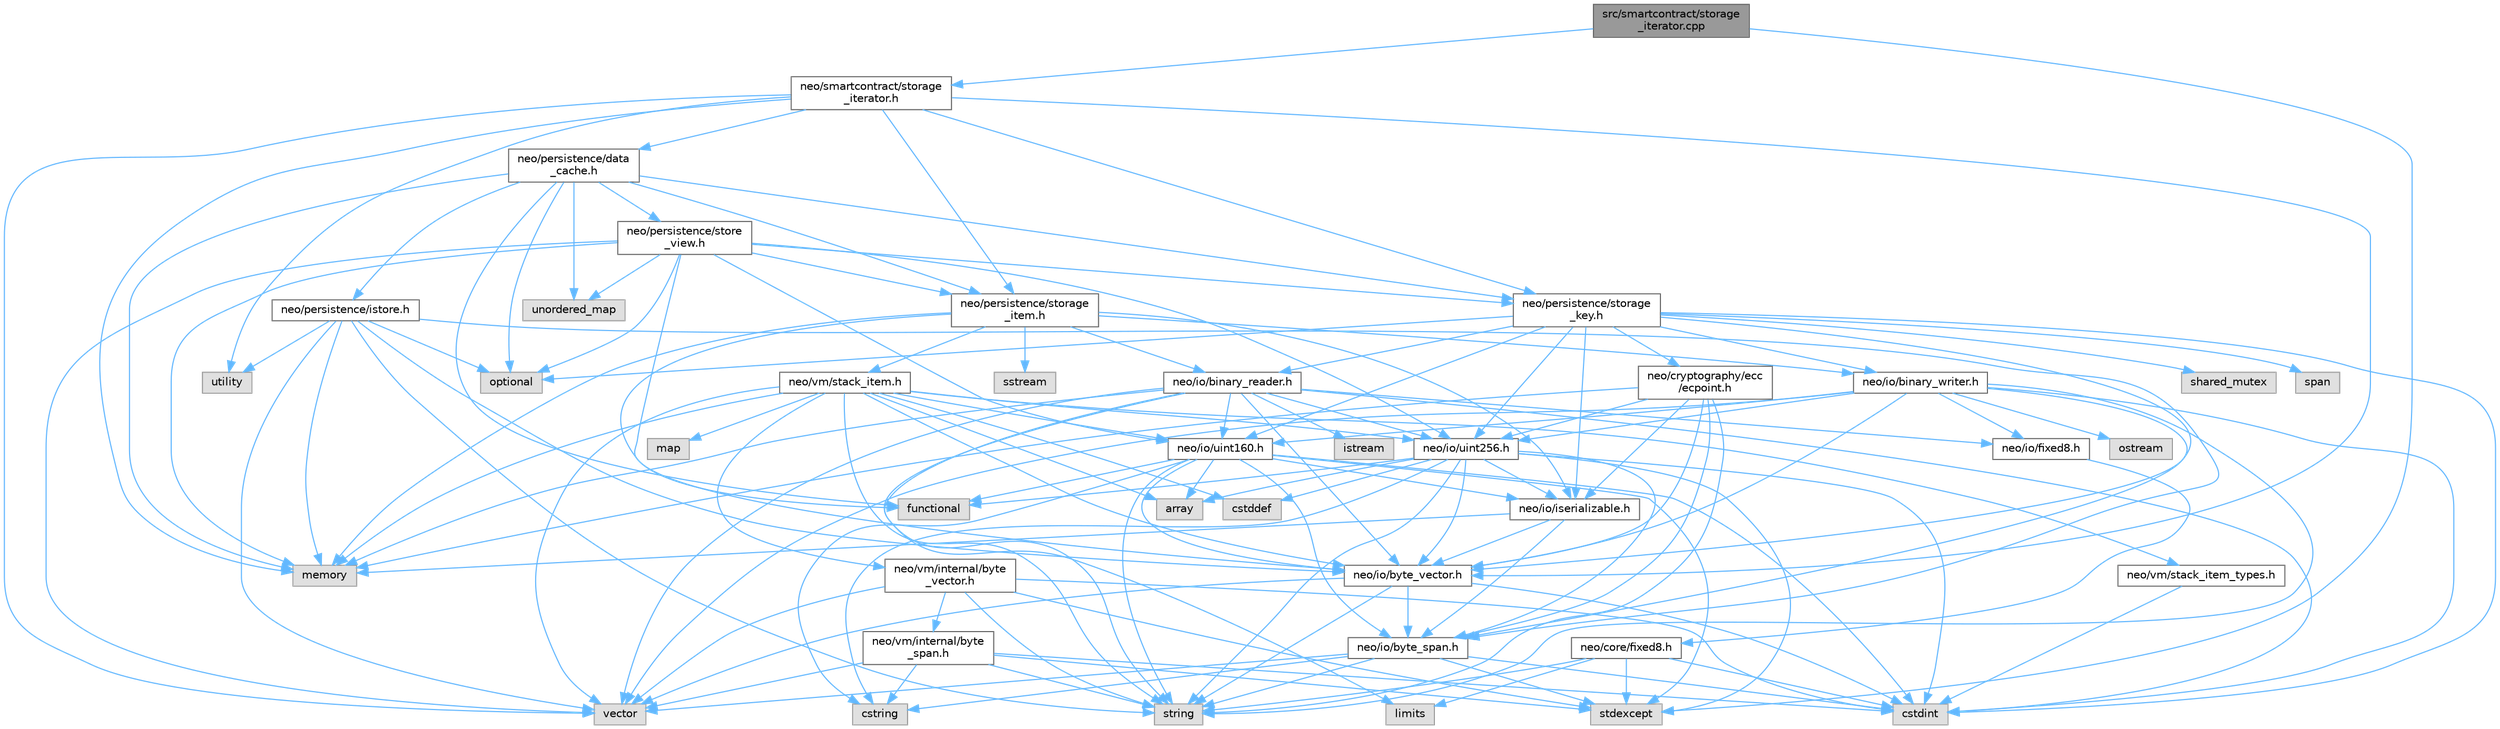 digraph "src/smartcontract/storage_iterator.cpp"
{
 // LATEX_PDF_SIZE
  bgcolor="transparent";
  edge [fontname=Helvetica,fontsize=10,labelfontname=Helvetica,labelfontsize=10];
  node [fontname=Helvetica,fontsize=10,shape=box,height=0.2,width=0.4];
  Node1 [id="Node000001",label="src/smartcontract/storage\l_iterator.cpp",height=0.2,width=0.4,color="gray40", fillcolor="grey60", style="filled", fontcolor="black",tooltip=" "];
  Node1 -> Node2 [id="edge1_Node000001_Node000002",color="steelblue1",style="solid",tooltip=" "];
  Node2 [id="Node000002",label="neo/smartcontract/storage\l_iterator.h",height=0.2,width=0.4,color="grey40", fillcolor="white", style="filled",URL="$storage__iterator_8h.html",tooltip=" "];
  Node2 -> Node3 [id="edge2_Node000002_Node000003",color="steelblue1",style="solid",tooltip=" "];
  Node3 [id="Node000003",label="neo/io/byte_vector.h",height=0.2,width=0.4,color="grey40", fillcolor="white", style="filled",URL="$io_2byte__vector_8h.html",tooltip=" "];
  Node3 -> Node4 [id="edge3_Node000003_Node000004",color="steelblue1",style="solid",tooltip=" "];
  Node4 [id="Node000004",label="neo/io/byte_span.h",height=0.2,width=0.4,color="grey40", fillcolor="white", style="filled",URL="$io_2byte__span_8h.html",tooltip=" "];
  Node4 -> Node5 [id="edge4_Node000004_Node000005",color="steelblue1",style="solid",tooltip=" "];
  Node5 [id="Node000005",label="cstdint",height=0.2,width=0.4,color="grey60", fillcolor="#E0E0E0", style="filled",tooltip=" "];
  Node4 -> Node6 [id="edge5_Node000004_Node000006",color="steelblue1",style="solid",tooltip=" "];
  Node6 [id="Node000006",label="cstring",height=0.2,width=0.4,color="grey60", fillcolor="#E0E0E0", style="filled",tooltip=" "];
  Node4 -> Node7 [id="edge6_Node000004_Node000007",color="steelblue1",style="solid",tooltip=" "];
  Node7 [id="Node000007",label="stdexcept",height=0.2,width=0.4,color="grey60", fillcolor="#E0E0E0", style="filled",tooltip=" "];
  Node4 -> Node8 [id="edge7_Node000004_Node000008",color="steelblue1",style="solid",tooltip=" "];
  Node8 [id="Node000008",label="string",height=0.2,width=0.4,color="grey60", fillcolor="#E0E0E0", style="filled",tooltip=" "];
  Node4 -> Node9 [id="edge8_Node000004_Node000009",color="steelblue1",style="solid",tooltip=" "];
  Node9 [id="Node000009",label="vector",height=0.2,width=0.4,color="grey60", fillcolor="#E0E0E0", style="filled",tooltip=" "];
  Node3 -> Node5 [id="edge9_Node000003_Node000005",color="steelblue1",style="solid",tooltip=" "];
  Node3 -> Node8 [id="edge10_Node000003_Node000008",color="steelblue1",style="solid",tooltip=" "];
  Node3 -> Node9 [id="edge11_Node000003_Node000009",color="steelblue1",style="solid",tooltip=" "];
  Node2 -> Node10 [id="edge12_Node000002_Node000010",color="steelblue1",style="solid",tooltip=" "];
  Node10 [id="Node000010",label="neo/persistence/data\l_cache.h",height=0.2,width=0.4,color="grey40", fillcolor="white", style="filled",URL="$data__cache_8h.html",tooltip=" "];
  Node10 -> Node11 [id="edge13_Node000010_Node000011",color="steelblue1",style="solid",tooltip=" "];
  Node11 [id="Node000011",label="neo/persistence/istore.h",height=0.2,width=0.4,color="grey40", fillcolor="white", style="filled",URL="$istore_8h.html",tooltip=" "];
  Node11 -> Node4 [id="edge14_Node000011_Node000004",color="steelblue1",style="solid",tooltip=" "];
  Node11 -> Node3 [id="edge15_Node000011_Node000003",color="steelblue1",style="solid",tooltip=" "];
  Node11 -> Node12 [id="edge16_Node000011_Node000012",color="steelblue1",style="solid",tooltip=" "];
  Node12 [id="Node000012",label="memory",height=0.2,width=0.4,color="grey60", fillcolor="#E0E0E0", style="filled",tooltip=" "];
  Node11 -> Node13 [id="edge17_Node000011_Node000013",color="steelblue1",style="solid",tooltip=" "];
  Node13 [id="Node000013",label="optional",height=0.2,width=0.4,color="grey60", fillcolor="#E0E0E0", style="filled",tooltip=" "];
  Node11 -> Node8 [id="edge18_Node000011_Node000008",color="steelblue1",style="solid",tooltip=" "];
  Node11 -> Node14 [id="edge19_Node000011_Node000014",color="steelblue1",style="solid",tooltip=" "];
  Node14 [id="Node000014",label="utility",height=0.2,width=0.4,color="grey60", fillcolor="#E0E0E0", style="filled",tooltip=" "];
  Node11 -> Node9 [id="edge20_Node000011_Node000009",color="steelblue1",style="solid",tooltip=" "];
  Node10 -> Node15 [id="edge21_Node000010_Node000015",color="steelblue1",style="solid",tooltip=" "];
  Node15 [id="Node000015",label="neo/persistence/storage\l_item.h",height=0.2,width=0.4,color="grey40", fillcolor="white", style="filled",URL="$persistence_2storage__item_8h.html",tooltip=" "];
  Node15 -> Node16 [id="edge22_Node000015_Node000016",color="steelblue1",style="solid",tooltip=" "];
  Node16 [id="Node000016",label="neo/io/binary_reader.h",height=0.2,width=0.4,color="grey40", fillcolor="white", style="filled",URL="$binary__reader_8h.html",tooltip=" "];
  Node16 -> Node3 [id="edge23_Node000016_Node000003",color="steelblue1",style="solid",tooltip=" "];
  Node16 -> Node17 [id="edge24_Node000016_Node000017",color="steelblue1",style="solid",tooltip=" "];
  Node17 [id="Node000017",label="neo/io/fixed8.h",height=0.2,width=0.4,color="grey40", fillcolor="white", style="filled",URL="$io_2fixed8_8h.html",tooltip=" "];
  Node17 -> Node18 [id="edge25_Node000017_Node000018",color="steelblue1",style="solid",tooltip=" "];
  Node18 [id="Node000018",label="neo/core/fixed8.h",height=0.2,width=0.4,color="grey40", fillcolor="white", style="filled",URL="$core_2fixed8_8h.html",tooltip=" "];
  Node18 -> Node5 [id="edge26_Node000018_Node000005",color="steelblue1",style="solid",tooltip=" "];
  Node18 -> Node19 [id="edge27_Node000018_Node000019",color="steelblue1",style="solid",tooltip=" "];
  Node19 [id="Node000019",label="limits",height=0.2,width=0.4,color="grey60", fillcolor="#E0E0E0", style="filled",tooltip=" "];
  Node18 -> Node7 [id="edge28_Node000018_Node000007",color="steelblue1",style="solid",tooltip=" "];
  Node18 -> Node8 [id="edge29_Node000018_Node000008",color="steelblue1",style="solid",tooltip=" "];
  Node16 -> Node20 [id="edge30_Node000016_Node000020",color="steelblue1",style="solid",tooltip=" "];
  Node20 [id="Node000020",label="neo/io/uint160.h",height=0.2,width=0.4,color="grey40", fillcolor="white", style="filled",URL="$uint160_8h.html",tooltip=" "];
  Node20 -> Node4 [id="edge31_Node000020_Node000004",color="steelblue1",style="solid",tooltip=" "];
  Node20 -> Node3 [id="edge32_Node000020_Node000003",color="steelblue1",style="solid",tooltip=" "];
  Node20 -> Node21 [id="edge33_Node000020_Node000021",color="steelblue1",style="solid",tooltip=" "];
  Node21 [id="Node000021",label="neo/io/iserializable.h",height=0.2,width=0.4,color="grey40", fillcolor="white", style="filled",URL="$iserializable_8h.html",tooltip=" "];
  Node21 -> Node4 [id="edge34_Node000021_Node000004",color="steelblue1",style="solid",tooltip=" "];
  Node21 -> Node3 [id="edge35_Node000021_Node000003",color="steelblue1",style="solid",tooltip=" "];
  Node21 -> Node12 [id="edge36_Node000021_Node000012",color="steelblue1",style="solid",tooltip=" "];
  Node20 -> Node22 [id="edge37_Node000020_Node000022",color="steelblue1",style="solid",tooltip=" "];
  Node22 [id="Node000022",label="array",height=0.2,width=0.4,color="grey60", fillcolor="#E0E0E0", style="filled",tooltip=" "];
  Node20 -> Node5 [id="edge38_Node000020_Node000005",color="steelblue1",style="solid",tooltip=" "];
  Node20 -> Node6 [id="edge39_Node000020_Node000006",color="steelblue1",style="solid",tooltip=" "];
  Node20 -> Node23 [id="edge40_Node000020_Node000023",color="steelblue1",style="solid",tooltip=" "];
  Node23 [id="Node000023",label="functional",height=0.2,width=0.4,color="grey60", fillcolor="#E0E0E0", style="filled",tooltip=" "];
  Node20 -> Node7 [id="edge41_Node000020_Node000007",color="steelblue1",style="solid",tooltip=" "];
  Node20 -> Node8 [id="edge42_Node000020_Node000008",color="steelblue1",style="solid",tooltip=" "];
  Node16 -> Node24 [id="edge43_Node000016_Node000024",color="steelblue1",style="solid",tooltip=" "];
  Node24 [id="Node000024",label="neo/io/uint256.h",height=0.2,width=0.4,color="grey40", fillcolor="white", style="filled",URL="$uint256_8h.html",tooltip=" "];
  Node24 -> Node4 [id="edge44_Node000024_Node000004",color="steelblue1",style="solid",tooltip=" "];
  Node24 -> Node3 [id="edge45_Node000024_Node000003",color="steelblue1",style="solid",tooltip=" "];
  Node24 -> Node21 [id="edge46_Node000024_Node000021",color="steelblue1",style="solid",tooltip=" "];
  Node24 -> Node22 [id="edge47_Node000024_Node000022",color="steelblue1",style="solid",tooltip=" "];
  Node24 -> Node25 [id="edge48_Node000024_Node000025",color="steelblue1",style="solid",tooltip=" "];
  Node25 [id="Node000025",label="cstddef",height=0.2,width=0.4,color="grey60", fillcolor="#E0E0E0", style="filled",tooltip=" "];
  Node24 -> Node5 [id="edge49_Node000024_Node000005",color="steelblue1",style="solid",tooltip=" "];
  Node24 -> Node6 [id="edge50_Node000024_Node000006",color="steelblue1",style="solid",tooltip=" "];
  Node24 -> Node23 [id="edge51_Node000024_Node000023",color="steelblue1",style="solid",tooltip=" "];
  Node24 -> Node7 [id="edge52_Node000024_Node000007",color="steelblue1",style="solid",tooltip=" "];
  Node24 -> Node8 [id="edge53_Node000024_Node000008",color="steelblue1",style="solid",tooltip=" "];
  Node16 -> Node5 [id="edge54_Node000016_Node000005",color="steelblue1",style="solid",tooltip=" "];
  Node16 -> Node26 [id="edge55_Node000016_Node000026",color="steelblue1",style="solid",tooltip=" "];
  Node26 [id="Node000026",label="istream",height=0.2,width=0.4,color="grey60", fillcolor="#E0E0E0", style="filled",tooltip=" "];
  Node16 -> Node19 [id="edge56_Node000016_Node000019",color="steelblue1",style="solid",tooltip=" "];
  Node16 -> Node12 [id="edge57_Node000016_Node000012",color="steelblue1",style="solid",tooltip=" "];
  Node16 -> Node8 [id="edge58_Node000016_Node000008",color="steelblue1",style="solid",tooltip=" "];
  Node16 -> Node9 [id="edge59_Node000016_Node000009",color="steelblue1",style="solid",tooltip=" "];
  Node15 -> Node27 [id="edge60_Node000015_Node000027",color="steelblue1",style="solid",tooltip=" "];
  Node27 [id="Node000027",label="neo/io/binary_writer.h",height=0.2,width=0.4,color="grey40", fillcolor="white", style="filled",URL="$binary__writer_8h.html",tooltip=" "];
  Node27 -> Node4 [id="edge61_Node000027_Node000004",color="steelblue1",style="solid",tooltip=" "];
  Node27 -> Node3 [id="edge62_Node000027_Node000003",color="steelblue1",style="solid",tooltip=" "];
  Node27 -> Node17 [id="edge63_Node000027_Node000017",color="steelblue1",style="solid",tooltip=" "];
  Node27 -> Node20 [id="edge64_Node000027_Node000020",color="steelblue1",style="solid",tooltip=" "];
  Node27 -> Node24 [id="edge65_Node000027_Node000024",color="steelblue1",style="solid",tooltip=" "];
  Node27 -> Node5 [id="edge66_Node000027_Node000005",color="steelblue1",style="solid",tooltip=" "];
  Node27 -> Node28 [id="edge67_Node000027_Node000028",color="steelblue1",style="solid",tooltip=" "];
  Node28 [id="Node000028",label="ostream",height=0.2,width=0.4,color="grey60", fillcolor="#E0E0E0", style="filled",tooltip=" "];
  Node27 -> Node8 [id="edge68_Node000027_Node000008",color="steelblue1",style="solid",tooltip=" "];
  Node27 -> Node9 [id="edge69_Node000027_Node000009",color="steelblue1",style="solid",tooltip=" "];
  Node15 -> Node3 [id="edge70_Node000015_Node000003",color="steelblue1",style="solid",tooltip=" "];
  Node15 -> Node21 [id="edge71_Node000015_Node000021",color="steelblue1",style="solid",tooltip=" "];
  Node15 -> Node29 [id="edge72_Node000015_Node000029",color="steelblue1",style="solid",tooltip=" "];
  Node29 [id="Node000029",label="neo/vm/stack_item.h",height=0.2,width=0.4,color="grey40", fillcolor="white", style="filled",URL="$stack__item_8h.html",tooltip=" "];
  Node29 -> Node3 [id="edge73_Node000029_Node000003",color="steelblue1",style="solid",tooltip=" "];
  Node29 -> Node20 [id="edge74_Node000029_Node000020",color="steelblue1",style="solid",tooltip=" "];
  Node29 -> Node24 [id="edge75_Node000029_Node000024",color="steelblue1",style="solid",tooltip=" "];
  Node29 -> Node30 [id="edge76_Node000029_Node000030",color="steelblue1",style="solid",tooltip=" "];
  Node30 [id="Node000030",label="neo/vm/internal/byte\l_vector.h",height=0.2,width=0.4,color="grey40", fillcolor="white", style="filled",URL="$vm_2internal_2byte__vector_8h.html",tooltip=" "];
  Node30 -> Node31 [id="edge77_Node000030_Node000031",color="steelblue1",style="solid",tooltip=" "];
  Node31 [id="Node000031",label="neo/vm/internal/byte\l_span.h",height=0.2,width=0.4,color="grey40", fillcolor="white", style="filled",URL="$vm_2internal_2byte__span_8h.html",tooltip=" "];
  Node31 -> Node5 [id="edge78_Node000031_Node000005",color="steelblue1",style="solid",tooltip=" "];
  Node31 -> Node6 [id="edge79_Node000031_Node000006",color="steelblue1",style="solid",tooltip=" "];
  Node31 -> Node7 [id="edge80_Node000031_Node000007",color="steelblue1",style="solid",tooltip=" "];
  Node31 -> Node8 [id="edge81_Node000031_Node000008",color="steelblue1",style="solid",tooltip=" "];
  Node31 -> Node9 [id="edge82_Node000031_Node000009",color="steelblue1",style="solid",tooltip=" "];
  Node30 -> Node5 [id="edge83_Node000030_Node000005",color="steelblue1",style="solid",tooltip=" "];
  Node30 -> Node7 [id="edge84_Node000030_Node000007",color="steelblue1",style="solid",tooltip=" "];
  Node30 -> Node8 [id="edge85_Node000030_Node000008",color="steelblue1",style="solid",tooltip=" "];
  Node30 -> Node9 [id="edge86_Node000030_Node000009",color="steelblue1",style="solid",tooltip=" "];
  Node29 -> Node32 [id="edge87_Node000029_Node000032",color="steelblue1",style="solid",tooltip=" "];
  Node32 [id="Node000032",label="neo/vm/stack_item_types.h",height=0.2,width=0.4,color="grey40", fillcolor="white", style="filled",URL="$stack__item__types_8h.html",tooltip=" "];
  Node32 -> Node5 [id="edge88_Node000032_Node000005",color="steelblue1",style="solid",tooltip=" "];
  Node29 -> Node22 [id="edge89_Node000029_Node000022",color="steelblue1",style="solid",tooltip=" "];
  Node29 -> Node25 [id="edge90_Node000029_Node000025",color="steelblue1",style="solid",tooltip=" "];
  Node29 -> Node33 [id="edge91_Node000029_Node000033",color="steelblue1",style="solid",tooltip=" "];
  Node33 [id="Node000033",label="map",height=0.2,width=0.4,color="grey60", fillcolor="#E0E0E0", style="filled",tooltip=" "];
  Node29 -> Node12 [id="edge92_Node000029_Node000012",color="steelblue1",style="solid",tooltip=" "];
  Node29 -> Node8 [id="edge93_Node000029_Node000008",color="steelblue1",style="solid",tooltip=" "];
  Node29 -> Node9 [id="edge94_Node000029_Node000009",color="steelblue1",style="solid",tooltip=" "];
  Node15 -> Node12 [id="edge95_Node000015_Node000012",color="steelblue1",style="solid",tooltip=" "];
  Node15 -> Node34 [id="edge96_Node000015_Node000034",color="steelblue1",style="solid",tooltip=" "];
  Node34 [id="Node000034",label="sstream",height=0.2,width=0.4,color="grey60", fillcolor="#E0E0E0", style="filled",tooltip=" "];
  Node10 -> Node35 [id="edge97_Node000010_Node000035",color="steelblue1",style="solid",tooltip=" "];
  Node35 [id="Node000035",label="neo/persistence/storage\l_key.h",height=0.2,width=0.4,color="grey40", fillcolor="white", style="filled",URL="$persistence_2storage__key_8h.html",tooltip=" "];
  Node35 -> Node36 [id="edge98_Node000035_Node000036",color="steelblue1",style="solid",tooltip=" "];
  Node36 [id="Node000036",label="neo/cryptography/ecc\l/ecpoint.h",height=0.2,width=0.4,color="grey40", fillcolor="white", style="filled",URL="$ecpoint_8h.html",tooltip=" "];
  Node36 -> Node4 [id="edge99_Node000036_Node000004",color="steelblue1",style="solid",tooltip=" "];
  Node36 -> Node3 [id="edge100_Node000036_Node000003",color="steelblue1",style="solid",tooltip=" "];
  Node36 -> Node21 [id="edge101_Node000036_Node000021",color="steelblue1",style="solid",tooltip=" "];
  Node36 -> Node24 [id="edge102_Node000036_Node000024",color="steelblue1",style="solid",tooltip=" "];
  Node36 -> Node12 [id="edge103_Node000036_Node000012",color="steelblue1",style="solid",tooltip=" "];
  Node36 -> Node8 [id="edge104_Node000036_Node000008",color="steelblue1",style="solid",tooltip=" "];
  Node35 -> Node16 [id="edge105_Node000035_Node000016",color="steelblue1",style="solid",tooltip=" "];
  Node35 -> Node27 [id="edge106_Node000035_Node000027",color="steelblue1",style="solid",tooltip=" "];
  Node35 -> Node3 [id="edge107_Node000035_Node000003",color="steelblue1",style="solid",tooltip=" "];
  Node35 -> Node21 [id="edge108_Node000035_Node000021",color="steelblue1",style="solid",tooltip=" "];
  Node35 -> Node20 [id="edge109_Node000035_Node000020",color="steelblue1",style="solid",tooltip=" "];
  Node35 -> Node24 [id="edge110_Node000035_Node000024",color="steelblue1",style="solid",tooltip=" "];
  Node35 -> Node5 [id="edge111_Node000035_Node000005",color="steelblue1",style="solid",tooltip=" "];
  Node35 -> Node13 [id="edge112_Node000035_Node000013",color="steelblue1",style="solid",tooltip=" "];
  Node35 -> Node37 [id="edge113_Node000035_Node000037",color="steelblue1",style="solid",tooltip=" "];
  Node37 [id="Node000037",label="shared_mutex",height=0.2,width=0.4,color="grey60", fillcolor="#E0E0E0", style="filled",tooltip=" "];
  Node35 -> Node38 [id="edge114_Node000035_Node000038",color="steelblue1",style="solid",tooltip=" "];
  Node38 [id="Node000038",label="span",height=0.2,width=0.4,color="grey60", fillcolor="#E0E0E0", style="filled",tooltip=" "];
  Node10 -> Node39 [id="edge115_Node000010_Node000039",color="steelblue1",style="solid",tooltip=" "];
  Node39 [id="Node000039",label="neo/persistence/store\l_view.h",height=0.2,width=0.4,color="grey40", fillcolor="white", style="filled",URL="$store__view_8h.html",tooltip=" "];
  Node39 -> Node20 [id="edge116_Node000039_Node000020",color="steelblue1",style="solid",tooltip=" "];
  Node39 -> Node24 [id="edge117_Node000039_Node000024",color="steelblue1",style="solid",tooltip=" "];
  Node39 -> Node15 [id="edge118_Node000039_Node000015",color="steelblue1",style="solid",tooltip=" "];
  Node39 -> Node35 [id="edge119_Node000039_Node000035",color="steelblue1",style="solid",tooltip=" "];
  Node39 -> Node23 [id="edge120_Node000039_Node000023",color="steelblue1",style="solid",tooltip=" "];
  Node39 -> Node12 [id="edge121_Node000039_Node000012",color="steelblue1",style="solid",tooltip=" "];
  Node39 -> Node13 [id="edge122_Node000039_Node000013",color="steelblue1",style="solid",tooltip=" "];
  Node39 -> Node40 [id="edge123_Node000039_Node000040",color="steelblue1",style="solid",tooltip=" "];
  Node40 [id="Node000040",label="unordered_map",height=0.2,width=0.4,color="grey60", fillcolor="#E0E0E0", style="filled",tooltip=" "];
  Node39 -> Node9 [id="edge124_Node000039_Node000009",color="steelblue1",style="solid",tooltip=" "];
  Node10 -> Node23 [id="edge125_Node000010_Node000023",color="steelblue1",style="solid",tooltip=" "];
  Node10 -> Node12 [id="edge126_Node000010_Node000012",color="steelblue1",style="solid",tooltip=" "];
  Node10 -> Node13 [id="edge127_Node000010_Node000013",color="steelblue1",style="solid",tooltip=" "];
  Node10 -> Node40 [id="edge128_Node000010_Node000040",color="steelblue1",style="solid",tooltip=" "];
  Node2 -> Node15 [id="edge129_Node000002_Node000015",color="steelblue1",style="solid",tooltip=" "];
  Node2 -> Node35 [id="edge130_Node000002_Node000035",color="steelblue1",style="solid",tooltip=" "];
  Node2 -> Node12 [id="edge131_Node000002_Node000012",color="steelblue1",style="solid",tooltip=" "];
  Node2 -> Node14 [id="edge132_Node000002_Node000014",color="steelblue1",style="solid",tooltip=" "];
  Node2 -> Node9 [id="edge133_Node000002_Node000009",color="steelblue1",style="solid",tooltip=" "];
  Node1 -> Node7 [id="edge134_Node000001_Node000007",color="steelblue1",style="solid",tooltip=" "];
}
